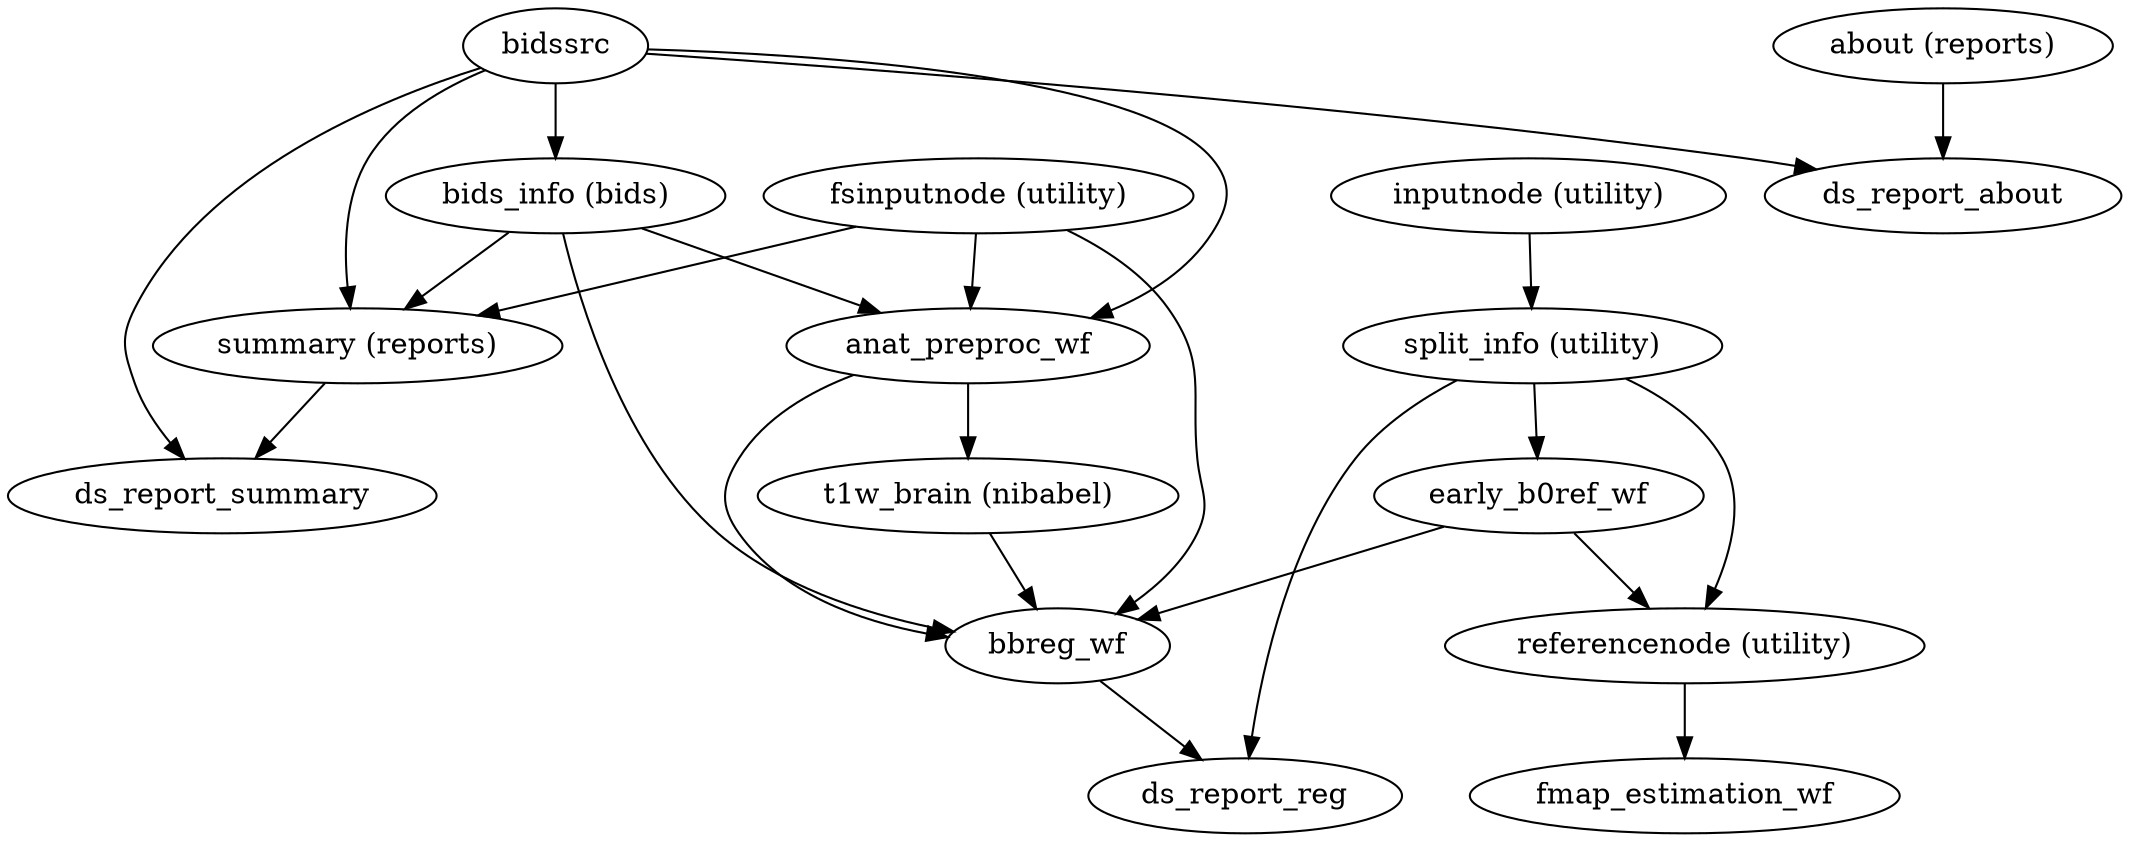 strict digraph  {
"fsinputnode (utility)";
anat_preproc_wf;
"summary (reports)";
bbreg_wf;
"t1w_brain (nibabel)";
bidssrc;
"bids_info (bids)";
ds_report_summary;
ds_report_about;
"about (reports)";
"inputnode (utility)";
"split_info (utility)";
early_b0ref_wf;
"referencenode (utility)";
ds_report_reg;
fmap_estimation_wf;
"fsinputnode (utility)" -> anat_preproc_wf;
"fsinputnode (utility)" -> "summary (reports)";
"fsinputnode (utility)" -> bbreg_wf;
anat_preproc_wf -> "t1w_brain (nibabel)";
anat_preproc_wf -> bbreg_wf;
"summary (reports)" -> ds_report_summary;
bbreg_wf -> ds_report_reg;
"t1w_brain (nibabel)" -> bbreg_wf;
bidssrc -> "bids_info (bids)";
bidssrc -> "summary (reports)";
bidssrc -> anat_preproc_wf;
bidssrc -> ds_report_summary;
bidssrc -> ds_report_about;
"bids_info (bids)" -> "summary (reports)";
"bids_info (bids)" -> anat_preproc_wf;
"bids_info (bids)" -> bbreg_wf;
"about (reports)" -> ds_report_about;
"inputnode (utility)" -> "split_info (utility)";
"split_info (utility)" -> early_b0ref_wf;
"split_info (utility)" -> "referencenode (utility)";
"split_info (utility)" -> ds_report_reg;
early_b0ref_wf -> "referencenode (utility)";
early_b0ref_wf -> bbreg_wf;
"referencenode (utility)" -> fmap_estimation_wf;
}
